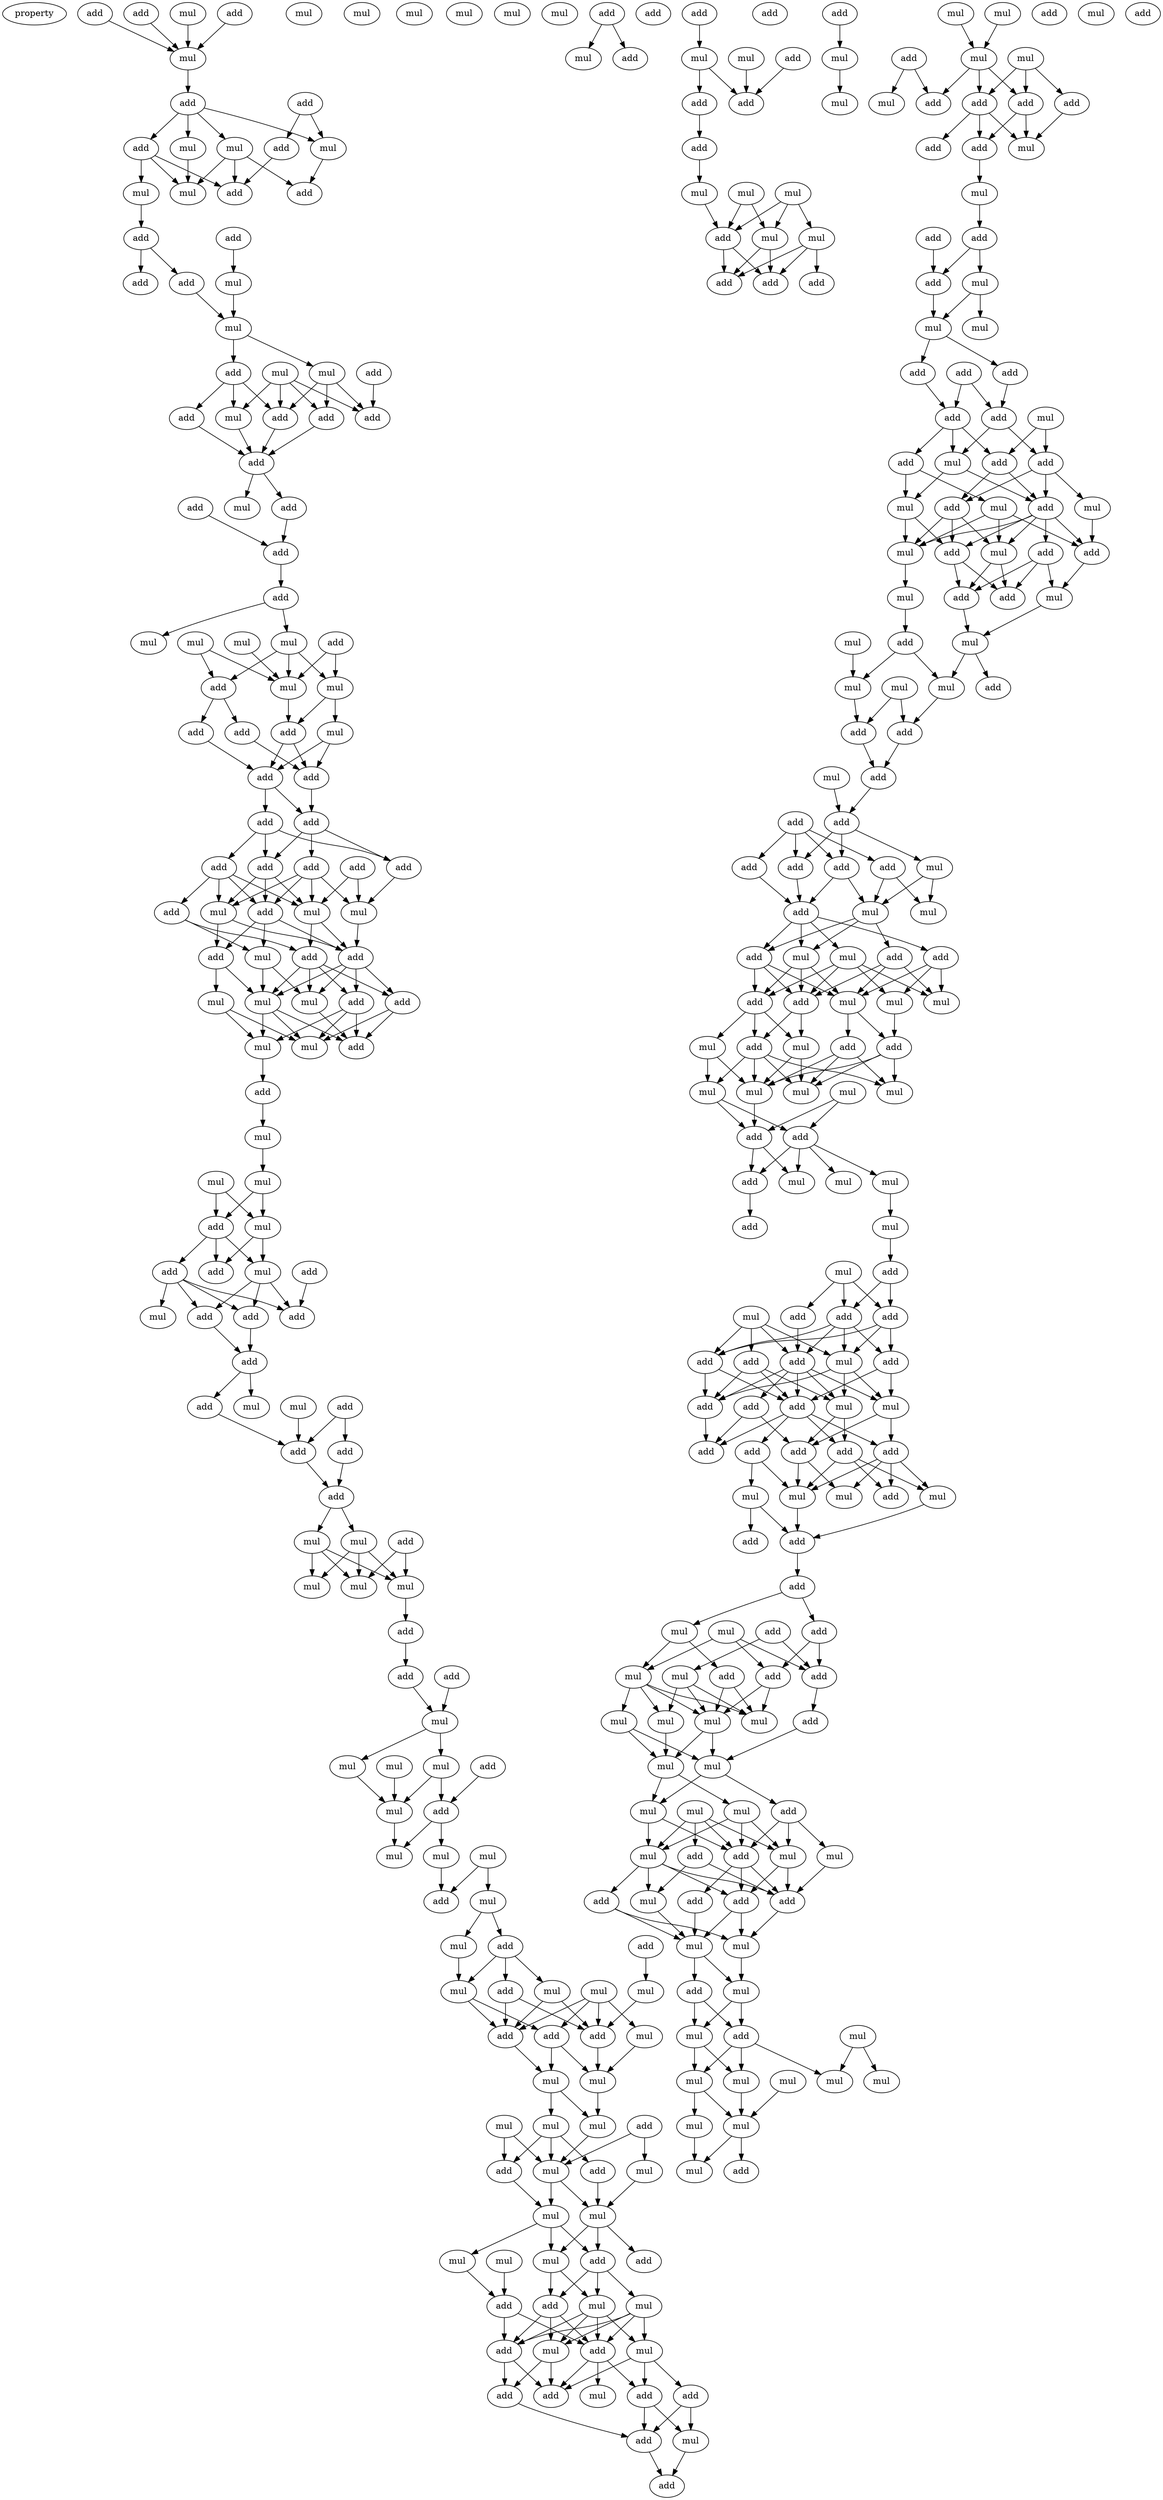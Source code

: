 digraph {
    node [fontcolor=black]
    property [mul=2,lf=1.5]
    0 [ label = add ];
    1 [ label = add ];
    2 [ label = mul ];
    3 [ label = add ];
    4 [ label = mul ];
    5 [ label = add ];
    6 [ label = add ];
    7 [ label = mul ];
    8 [ label = add ];
    9 [ label = mul ];
    10 [ label = add ];
    11 [ label = mul ];
    12 [ label = add ];
    13 [ label = mul ];
    14 [ label = mul ];
    15 [ label = add ];
    16 [ label = add ];
    17 [ label = add ];
    18 [ label = add ];
    19 [ label = add ];
    20 [ label = mul ];
    21 [ label = mul ];
    22 [ label = mul ];
    23 [ label = add ];
    24 [ label = mul ];
    25 [ label = add ];
    26 [ label = add ];
    27 [ label = add ];
    28 [ label = add ];
    29 [ label = add ];
    30 [ label = mul ];
    31 [ label = add ];
    32 [ label = mul ];
    33 [ label = add ];
    34 [ label = mul ];
    35 [ label = mul ];
    36 [ label = add ];
    37 [ label = add ];
    38 [ label = add ];
    39 [ label = add ];
    40 [ label = mul ];
    41 [ label = mul ];
    42 [ label = mul ];
    43 [ label = mul ];
    44 [ label = mul ];
    45 [ label = mul ];
    46 [ label = add ];
    47 [ label = add ];
    48 [ label = mul ];
    49 [ label = add ];
    50 [ label = add ];
    51 [ label = add ];
    52 [ label = add ];
    53 [ label = add ];
    54 [ label = add ];
    55 [ label = add ];
    56 [ label = add ];
    57 [ label = add ];
    58 [ label = add ];
    59 [ label = add ];
    60 [ label = mul ];
    61 [ label = mul ];
    62 [ label = add ];
    63 [ label = add ];
    64 [ label = mul ];
    65 [ label = add ];
    66 [ label = mul ];
    67 [ label = add ];
    68 [ label = add ];
    69 [ label = mul ];
    70 [ label = add ];
    71 [ label = add ];
    72 [ label = mul ];
    73 [ label = mul ];
    74 [ label = mul ];
    75 [ label = add ];
    76 [ label = mul ];
    77 [ label = add ];
    78 [ label = mul ];
    79 [ label = mul ];
    80 [ label = mul ];
    81 [ label = mul ];
    82 [ label = add ];
    83 [ label = mul ];
    84 [ label = mul ];
    85 [ label = add ];
    86 [ label = add ];
    87 [ label = add ];
    88 [ label = add ];
    89 [ label = add ];
    90 [ label = mul ];
    91 [ label = add ];
    92 [ label = add ];
    93 [ label = add ];
    94 [ label = mul ];
    95 [ label = mul ];
    96 [ label = mul ];
    97 [ label = add ];
    98 [ label = add ];
    99 [ label = add ];
    100 [ label = add ];
    101 [ label = mul ];
    102 [ label = add ];
    103 [ label = mul ];
    104 [ label = mul ];
    105 [ label = mul ];
    106 [ label = mul ];
    107 [ label = add ];
    108 [ label = add ];
    109 [ label = mul ];
    110 [ label = add ];
    111 [ label = mul ];
    112 [ label = mul ];
    113 [ label = add ];
    114 [ label = mul ];
    115 [ label = mul ];
    116 [ label = mul ];
    117 [ label = add ];
    118 [ label = mul ];
    119 [ label = mul ];
    120 [ label = mul ];
    121 [ label = add ];
    122 [ label = mul ];
    123 [ label = add ];
    124 [ label = add ];
    125 [ label = mul ];
    126 [ label = mul ];
    127 [ label = mul ];
    128 [ label = mul ];
    129 [ label = add ];
    130 [ label = mul ];
    131 [ label = mul ];
    132 [ label = add ];
    133 [ label = add ];
    134 [ label = add ];
    135 [ label = mul ];
    136 [ label = mul ];
    137 [ label = mul ];
    138 [ label = add ];
    139 [ label = mul ];
    140 [ label = mul ];
    141 [ label = add ];
    142 [ label = mul ];
    143 [ label = mul ];
    144 [ label = add ];
    145 [ label = mul ];
    146 [ label = mul ];
    147 [ label = mul ];
    148 [ label = add ];
    149 [ label = add ];
    150 [ label = mul ];
    151 [ label = mul ];
    152 [ label = add ];
    153 [ label = mul ];
    154 [ label = mul ];
    155 [ label = add ];
    156 [ label = add ];
    157 [ label = mul ];
    158 [ label = mul ];
    159 [ label = add ];
    160 [ label = add ];
    161 [ label = add ];
    162 [ label = add ];
    163 [ label = mul ];
    164 [ label = add ];
    165 [ label = mul ];
    166 [ label = add ];
    167 [ label = add ];
    168 [ label = mul ];
    169 [ label = add ];
    170 [ label = add ];
    171 [ label = mul ];
    172 [ label = add ];
    173 [ label = add ];
    174 [ label = add ];
    175 [ label = mul ];
    176 [ label = mul ];
    177 [ label = add ];
    178 [ label = add ];
    179 [ label = add ];
    180 [ label = mul ];
    181 [ label = mul ];
    182 [ label = mul ];
    183 [ label = add ];
    184 [ label = mul ];
    185 [ label = add ];
    186 [ label = mul ];
    187 [ label = add ];
    188 [ label = add ];
    189 [ label = add ];
    190 [ label = add ];
    191 [ label = mul ];
    192 [ label = mul ];
    193 [ label = mul ];
    194 [ label = mul ];
    195 [ label = mul ];
    196 [ label = add ];
    197 [ label = mul ];
    198 [ label = add ];
    199 [ label = add ];
    200 [ label = add ];
    201 [ label = mul ];
    202 [ label = add ];
    203 [ label = mul ];
    204 [ label = add ];
    205 [ label = add ];
    206 [ label = mul ];
    207 [ label = add ];
    208 [ label = add ];
    209 [ label = add ];
    210 [ label = add ];
    211 [ label = mul ];
    212 [ label = mul ];
    213 [ label = mul ];
    214 [ label = add ];
    215 [ label = add ];
    216 [ label = add ];
    217 [ label = mul ];
    218 [ label = add ];
    219 [ label = add ];
    220 [ label = add ];
    221 [ label = mul ];
    222 [ label = add ];
    223 [ label = add ];
    224 [ label = mul ];
    225 [ label = mul ];
    226 [ label = add ];
    227 [ label = add ];
    228 [ label = mul ];
    229 [ label = add ];
    230 [ label = mul ];
    231 [ label = add ];
    232 [ label = mul ];
    233 [ label = add ];
    234 [ label = mul ];
    235 [ label = add ];
    236 [ label = add ];
    237 [ label = mul ];
    238 [ label = mul ];
    239 [ label = mul ];
    240 [ label = add ];
    241 [ label = add ];
    242 [ label = mul ];
    243 [ label = mul ];
    244 [ label = mul ];
    245 [ label = add ];
    246 [ label = add ];
    247 [ label = mul ];
    248 [ label = add ];
    249 [ label = add ];
    250 [ label = add ];
    251 [ label = add ];
    252 [ label = add ];
    253 [ label = add ];
    254 [ label = mul ];
    255 [ label = add ];
    256 [ label = mul ];
    257 [ label = add ];
    258 [ label = mul ];
    259 [ label = add ];
    260 [ label = add ];
    261 [ label = mul ];
    262 [ label = add ];
    263 [ label = mul ];
    264 [ label = add ];
    265 [ label = mul ];
    266 [ label = add ];
    267 [ label = mul ];
    268 [ label = mul ];
    269 [ label = add ];
    270 [ label = mul ];
    271 [ label = add ];
    272 [ label = mul ];
    273 [ label = add ];
    274 [ label = mul ];
    275 [ label = mul ];
    276 [ label = mul ];
    277 [ label = mul ];
    278 [ label = mul ];
    279 [ label = add ];
    280 [ label = add ];
    281 [ label = add ];
    282 [ label = mul ];
    283 [ label = mul ];
    284 [ label = mul ];
    285 [ label = mul ];
    286 [ label = add ];
    287 [ label = mul ];
    288 [ label = add ];
    289 [ label = add ];
    290 [ label = mul ];
    291 [ label = add ];
    292 [ label = mul ];
    293 [ label = add ];
    294 [ label = add ];
    295 [ label = mul ];
    296 [ label = add ];
    297 [ label = add ];
    298 [ label = add ];
    299 [ label = add ];
    300 [ label = add ];
    301 [ label = mul ];
    302 [ label = mul ];
    303 [ label = add ];
    304 [ label = add ];
    305 [ label = add ];
    306 [ label = add ];
    307 [ label = add ];
    308 [ label = add ];
    309 [ label = add ];
    310 [ label = mul ];
    311 [ label = mul ];
    312 [ label = mul ];
    313 [ label = add ];
    314 [ label = mul ];
    315 [ label = add ];
    316 [ label = add ];
    317 [ label = add ];
    318 [ label = add ];
    319 [ label = mul ];
    320 [ label = mul ];
    321 [ label = add ];
    322 [ label = mul ];
    323 [ label = add ];
    324 [ label = add ];
    325 [ label = mul ];
    326 [ label = add ];
    327 [ label = add ];
    328 [ label = mul ];
    329 [ label = mul ];
    330 [ label = mul ];
    331 [ label = mul ];
    332 [ label = mul ];
    333 [ label = mul ];
    334 [ label = mul ];
    335 [ label = mul ];
    336 [ label = add ];
    337 [ label = mul ];
    338 [ label = mul ];
    339 [ label = add ];
    340 [ label = mul ];
    341 [ label = add ];
    342 [ label = mul ];
    343 [ label = add ];
    344 [ label = mul ];
    345 [ label = add ];
    346 [ label = add ];
    347 [ label = add ];
    348 [ label = mul ];
    349 [ label = mul ];
    350 [ label = mul ];
    351 [ label = add ];
    352 [ label = mul ];
    353 [ label = mul ];
    354 [ label = add ];
    355 [ label = mul ];
    356 [ label = mul ];
    357 [ label = mul ];
    358 [ label = mul ];
    359 [ label = mul ];
    360 [ label = mul ];
    361 [ label = mul ];
    362 [ label = mul ];
    363 [ label = add ];
    0 -> 4 [ name = 0 ];
    1 -> 4 [ name = 1 ];
    2 -> 4 [ name = 2 ];
    3 -> 4 [ name = 3 ];
    4 -> 6 [ name = 4 ];
    5 -> 10 [ name = 5 ];
    5 -> 11 [ name = 6 ];
    6 -> 7 [ name = 7 ];
    6 -> 8 [ name = 8 ];
    6 -> 9 [ name = 9 ];
    6 -> 11 [ name = 10 ];
    7 -> 12 [ name = 11 ];
    7 -> 14 [ name = 12 ];
    7 -> 15 [ name = 13 ];
    8 -> 12 [ name = 14 ];
    8 -> 13 [ name = 15 ];
    8 -> 14 [ name = 16 ];
    9 -> 14 [ name = 17 ];
    10 -> 12 [ name = 18 ];
    11 -> 15 [ name = 19 ];
    13 -> 16 [ name = 20 ];
    16 -> 18 [ name = 21 ];
    16 -> 19 [ name = 22 ];
    17 -> 20 [ name = 23 ];
    18 -> 21 [ name = 24 ];
    20 -> 21 [ name = 25 ];
    21 -> 23 [ name = 26 ];
    21 -> 24 [ name = 27 ];
    22 -> 26 [ name = 28 ];
    22 -> 28 [ name = 29 ];
    22 -> 29 [ name = 30 ];
    22 -> 30 [ name = 31 ];
    23 -> 26 [ name = 32 ];
    23 -> 27 [ name = 33 ];
    23 -> 30 [ name = 34 ];
    24 -> 26 [ name = 35 ];
    24 -> 28 [ name = 36 ];
    24 -> 29 [ name = 37 ];
    25 -> 28 [ name = 38 ];
    26 -> 31 [ name = 39 ];
    27 -> 31 [ name = 40 ];
    29 -> 31 [ name = 41 ];
    30 -> 31 [ name = 42 ];
    31 -> 32 [ name = 43 ];
    31 -> 33 [ name = 44 ];
    33 -> 37 [ name = 45 ];
    36 -> 37 [ name = 46 ];
    37 -> 38 [ name = 47 ];
    38 -> 40 [ name = 48 ];
    38 -> 42 [ name = 49 ];
    39 -> 44 [ name = 50 ];
    39 -> 45 [ name = 51 ];
    40 -> 44 [ name = 52 ];
    40 -> 45 [ name = 53 ];
    40 -> 46 [ name = 54 ];
    41 -> 44 [ name = 55 ];
    43 -> 44 [ name = 56 ];
    43 -> 46 [ name = 57 ];
    44 -> 47 [ name = 58 ];
    45 -> 47 [ name = 59 ];
    45 -> 48 [ name = 60 ];
    46 -> 49 [ name = 61 ];
    46 -> 50 [ name = 62 ];
    47 -> 51 [ name = 63 ];
    47 -> 52 [ name = 64 ];
    48 -> 51 [ name = 65 ];
    48 -> 52 [ name = 66 ];
    49 -> 52 [ name = 67 ];
    50 -> 51 [ name = 68 ];
    51 -> 53 [ name = 69 ];
    52 -> 53 [ name = 70 ];
    52 -> 54 [ name = 71 ];
    53 -> 55 [ name = 72 ];
    53 -> 56 [ name = 73 ];
    53 -> 58 [ name = 74 ];
    54 -> 55 [ name = 75 ];
    54 -> 57 [ name = 76 ];
    54 -> 58 [ name = 77 ];
    55 -> 60 [ name = 78 ];
    56 -> 60 [ name = 79 ];
    56 -> 61 [ name = 80 ];
    56 -> 62 [ name = 81 ];
    56 -> 64 [ name = 82 ];
    57 -> 61 [ name = 83 ];
    57 -> 62 [ name = 84 ];
    57 -> 63 [ name = 85 ];
    57 -> 64 [ name = 86 ];
    58 -> 61 [ name = 87 ];
    58 -> 62 [ name = 88 ];
    58 -> 64 [ name = 89 ];
    59 -> 60 [ name = 90 ];
    59 -> 61 [ name = 91 ];
    60 -> 68 [ name = 92 ];
    61 -> 65 [ name = 93 ];
    61 -> 68 [ name = 94 ];
    62 -> 66 [ name = 95 ];
    62 -> 67 [ name = 96 ];
    62 -> 68 [ name = 97 ];
    63 -> 65 [ name = 98 ];
    63 -> 66 [ name = 99 ];
    64 -> 67 [ name = 100 ];
    64 -> 68 [ name = 101 ];
    65 -> 69 [ name = 102 ];
    65 -> 70 [ name = 103 ];
    65 -> 71 [ name = 104 ];
    65 -> 72 [ name = 105 ];
    66 -> 69 [ name = 106 ];
    66 -> 72 [ name = 107 ];
    67 -> 72 [ name = 108 ];
    67 -> 73 [ name = 109 ];
    68 -> 69 [ name = 110 ];
    68 -> 70 [ name = 111 ];
    68 -> 71 [ name = 112 ];
    68 -> 72 [ name = 113 ];
    69 -> 75 [ name = 114 ];
    70 -> 74 [ name = 115 ];
    70 -> 75 [ name = 116 ];
    70 -> 76 [ name = 117 ];
    71 -> 74 [ name = 118 ];
    71 -> 75 [ name = 119 ];
    72 -> 74 [ name = 120 ];
    72 -> 75 [ name = 121 ];
    72 -> 76 [ name = 122 ];
    73 -> 74 [ name = 123 ];
    73 -> 76 [ name = 124 ];
    76 -> 77 [ name = 125 ];
    77 -> 78 [ name = 126 ];
    78 -> 80 [ name = 127 ];
    80 -> 82 [ name = 128 ];
    80 -> 83 [ name = 129 ];
    81 -> 82 [ name = 130 ];
    81 -> 83 [ name = 131 ];
    82 -> 84 [ name = 132 ];
    82 -> 85 [ name = 133 ];
    82 -> 87 [ name = 134 ];
    83 -> 84 [ name = 135 ];
    83 -> 87 [ name = 136 ];
    84 -> 88 [ name = 137 ];
    84 -> 89 [ name = 138 ];
    84 -> 91 [ name = 139 ];
    85 -> 88 [ name = 140 ];
    85 -> 89 [ name = 141 ];
    85 -> 90 [ name = 142 ];
    85 -> 91 [ name = 143 ];
    86 -> 88 [ name = 144 ];
    89 -> 92 [ name = 145 ];
    91 -> 92 [ name = 146 ];
    92 -> 93 [ name = 147 ];
    92 -> 94 [ name = 148 ];
    93 -> 99 [ name = 149 ];
    95 -> 99 [ name = 150 ];
    97 -> 98 [ name = 151 ];
    97 -> 99 [ name = 152 ];
    98 -> 100 [ name = 153 ];
    99 -> 100 [ name = 154 ];
    100 -> 101 [ name = 155 ];
    100 -> 103 [ name = 156 ];
    101 -> 104 [ name = 157 ];
    101 -> 105 [ name = 158 ];
    101 -> 106 [ name = 159 ];
    102 -> 104 [ name = 160 ];
    102 -> 106 [ name = 161 ];
    103 -> 104 [ name = 162 ];
    103 -> 105 [ name = 163 ];
    103 -> 106 [ name = 164 ];
    106 -> 107 [ name = 165 ];
    107 -> 108 [ name = 166 ];
    108 -> 111 [ name = 167 ];
    110 -> 111 [ name = 168 ];
    111 -> 114 [ name = 169 ];
    111 -> 115 [ name = 170 ];
    112 -> 116 [ name = 171 ];
    113 -> 117 [ name = 172 ];
    114 -> 116 [ name = 173 ];
    114 -> 117 [ name = 174 ];
    115 -> 116 [ name = 175 ];
    116 -> 119 [ name = 176 ];
    117 -> 118 [ name = 177 ];
    117 -> 119 [ name = 178 ];
    118 -> 121 [ name = 179 ];
    120 -> 121 [ name = 180 ];
    120 -> 122 [ name = 181 ];
    122 -> 124 [ name = 182 ];
    122 -> 125 [ name = 183 ];
    123 -> 127 [ name = 184 ];
    124 -> 126 [ name = 185 ];
    124 -> 129 [ name = 186 ];
    124 -> 130 [ name = 187 ];
    125 -> 126 [ name = 188 ];
    126 -> 132 [ name = 189 ];
    126 -> 134 [ name = 190 ];
    127 -> 133 [ name = 191 ];
    128 -> 131 [ name = 192 ];
    128 -> 132 [ name = 193 ];
    128 -> 133 [ name = 194 ];
    128 -> 134 [ name = 195 ];
    129 -> 133 [ name = 196 ];
    129 -> 134 [ name = 197 ];
    130 -> 133 [ name = 198 ];
    130 -> 134 [ name = 199 ];
    131 -> 136 [ name = 200 ];
    132 -> 135 [ name = 201 ];
    132 -> 136 [ name = 202 ];
    133 -> 136 [ name = 203 ];
    134 -> 135 [ name = 204 ];
    135 -> 137 [ name = 205 ];
    135 -> 140 [ name = 206 ];
    136 -> 140 [ name = 207 ];
    137 -> 141 [ name = 208 ];
    137 -> 143 [ name = 209 ];
    137 -> 144 [ name = 210 ];
    138 -> 142 [ name = 211 ];
    138 -> 143 [ name = 212 ];
    139 -> 141 [ name = 213 ];
    139 -> 143 [ name = 214 ];
    140 -> 143 [ name = 215 ];
    141 -> 145 [ name = 216 ];
    142 -> 146 [ name = 217 ];
    143 -> 145 [ name = 218 ];
    143 -> 146 [ name = 219 ];
    144 -> 146 [ name = 220 ];
    145 -> 149 [ name = 221 ];
    145 -> 150 [ name = 222 ];
    145 -> 151 [ name = 223 ];
    146 -> 148 [ name = 224 ];
    146 -> 149 [ name = 225 ];
    146 -> 150 [ name = 226 ];
    147 -> 155 [ name = 227 ];
    149 -> 152 [ name = 228 ];
    149 -> 153 [ name = 229 ];
    149 -> 154 [ name = 230 ];
    150 -> 152 [ name = 231 ];
    150 -> 154 [ name = 232 ];
    151 -> 155 [ name = 233 ];
    152 -> 156 [ name = 234 ];
    152 -> 158 [ name = 235 ];
    152 -> 159 [ name = 236 ];
    153 -> 156 [ name = 237 ];
    153 -> 157 [ name = 238 ];
    153 -> 158 [ name = 239 ];
    153 -> 159 [ name = 240 ];
    154 -> 156 [ name = 241 ];
    154 -> 157 [ name = 242 ];
    154 -> 158 [ name = 243 ];
    154 -> 159 [ name = 244 ];
    155 -> 156 [ name = 245 ];
    155 -> 159 [ name = 246 ];
    156 -> 160 [ name = 247 ];
    156 -> 163 [ name = 248 ];
    156 -> 164 [ name = 249 ];
    157 -> 160 [ name = 250 ];
    157 -> 161 [ name = 251 ];
    157 -> 164 [ name = 252 ];
    158 -> 162 [ name = 253 ];
    158 -> 164 [ name = 254 ];
    159 -> 162 [ name = 255 ];
    159 -> 164 [ name = 256 ];
    160 -> 165 [ name = 257 ];
    160 -> 166 [ name = 258 ];
    161 -> 165 [ name = 259 ];
    161 -> 166 [ name = 260 ];
    162 -> 166 [ name = 261 ];
    165 -> 167 [ name = 262 ];
    166 -> 167 [ name = 263 ];
    169 -> 171 [ name = 264 ];
    169 -> 172 [ name = 265 ];
    173 -> 176 [ name = 266 ];
    174 -> 178 [ name = 267 ];
    175 -> 178 [ name = 268 ];
    176 -> 177 [ name = 269 ];
    176 -> 178 [ name = 270 ];
    177 -> 179 [ name = 271 ];
    179 -> 180 [ name = 272 ];
    180 -> 185 [ name = 273 ];
    181 -> 184 [ name = 274 ];
    181 -> 185 [ name = 275 ];
    181 -> 186 [ name = 276 ];
    182 -> 184 [ name = 277 ];
    182 -> 185 [ name = 278 ];
    184 -> 188 [ name = 279 ];
    184 -> 189 [ name = 280 ];
    185 -> 188 [ name = 281 ];
    185 -> 189 [ name = 282 ];
    186 -> 187 [ name = 283 ];
    186 -> 188 [ name = 284 ];
    186 -> 189 [ name = 285 ];
    190 -> 191 [ name = 286 ];
    191 -> 192 [ name = 287 ];
    193 -> 195 [ name = 288 ];
    194 -> 195 [ name = 289 ];
    195 -> 198 [ name = 290 ];
    195 -> 199 [ name = 291 ];
    195 -> 200 [ name = 292 ];
    196 -> 198 [ name = 293 ];
    196 -> 201 [ name = 294 ];
    197 -> 199 [ name = 295 ];
    197 -> 200 [ name = 296 ];
    197 -> 202 [ name = 297 ];
    199 -> 203 [ name = 298 ];
    199 -> 205 [ name = 299 ];
    200 -> 203 [ name = 300 ];
    200 -> 204 [ name = 301 ];
    200 -> 205 [ name = 302 ];
    202 -> 203 [ name = 303 ];
    205 -> 206 [ name = 304 ];
    206 -> 209 [ name = 305 ];
    208 -> 210 [ name = 306 ];
    209 -> 210 [ name = 307 ];
    209 -> 211 [ name = 308 ];
    210 -> 213 [ name = 309 ];
    211 -> 212 [ name = 310 ];
    211 -> 213 [ name = 311 ];
    213 -> 214 [ name = 312 ];
    213 -> 216 [ name = 313 ];
    214 -> 218 [ name = 314 ];
    215 -> 218 [ name = 315 ];
    215 -> 219 [ name = 316 ];
    216 -> 219 [ name = 317 ];
    217 -> 222 [ name = 318 ];
    217 -> 223 [ name = 319 ];
    218 -> 221 [ name = 320 ];
    218 -> 222 [ name = 321 ];
    219 -> 220 [ name = 322 ];
    219 -> 221 [ name = 323 ];
    219 -> 223 [ name = 324 ];
    220 -> 224 [ name = 325 ];
    220 -> 228 [ name = 326 ];
    221 -> 224 [ name = 327 ];
    221 -> 226 [ name = 328 ];
    222 -> 225 [ name = 329 ];
    222 -> 226 [ name = 330 ];
    222 -> 227 [ name = 331 ];
    223 -> 226 [ name = 332 ];
    223 -> 227 [ name = 333 ];
    224 -> 231 [ name = 334 ];
    224 -> 232 [ name = 335 ];
    225 -> 233 [ name = 336 ];
    226 -> 229 [ name = 337 ];
    226 -> 230 [ name = 338 ];
    226 -> 231 [ name = 339 ];
    226 -> 232 [ name = 340 ];
    226 -> 233 [ name = 341 ];
    227 -> 230 [ name = 342 ];
    227 -> 231 [ name = 343 ];
    227 -> 232 [ name = 344 ];
    228 -> 230 [ name = 345 ];
    228 -> 232 [ name = 346 ];
    228 -> 233 [ name = 347 ];
    229 -> 235 [ name = 348 ];
    229 -> 236 [ name = 349 ];
    229 -> 237 [ name = 350 ];
    230 -> 235 [ name = 351 ];
    230 -> 236 [ name = 352 ];
    231 -> 235 [ name = 353 ];
    231 -> 236 [ name = 354 ];
    232 -> 234 [ name = 355 ];
    233 -> 237 [ name = 356 ];
    234 -> 240 [ name = 357 ];
    235 -> 238 [ name = 358 ];
    237 -> 238 [ name = 359 ];
    238 -> 241 [ name = 360 ];
    238 -> 244 [ name = 361 ];
    239 -> 243 [ name = 362 ];
    240 -> 243 [ name = 363 ];
    240 -> 244 [ name = 364 ];
    242 -> 245 [ name = 365 ];
    242 -> 246 [ name = 366 ];
    243 -> 245 [ name = 367 ];
    244 -> 246 [ name = 368 ];
    245 -> 248 [ name = 369 ];
    246 -> 248 [ name = 370 ];
    247 -> 249 [ name = 371 ];
    248 -> 249 [ name = 372 ];
    249 -> 251 [ name = 373 ];
    249 -> 252 [ name = 374 ];
    249 -> 254 [ name = 375 ];
    250 -> 251 [ name = 376 ];
    250 -> 252 [ name = 377 ];
    250 -> 253 [ name = 378 ];
    250 -> 255 [ name = 379 ];
    251 -> 257 [ name = 380 ];
    251 -> 258 [ name = 381 ];
    252 -> 257 [ name = 382 ];
    253 -> 257 [ name = 383 ];
    254 -> 256 [ name = 384 ];
    254 -> 258 [ name = 385 ];
    255 -> 256 [ name = 386 ];
    255 -> 258 [ name = 387 ];
    257 -> 259 [ name = 388 ];
    257 -> 261 [ name = 389 ];
    257 -> 262 [ name = 390 ];
    257 -> 263 [ name = 391 ];
    258 -> 259 [ name = 392 ];
    258 -> 260 [ name = 393 ];
    258 -> 261 [ name = 394 ];
    259 -> 264 [ name = 395 ];
    259 -> 266 [ name = 396 ];
    259 -> 267 [ name = 397 ];
    260 -> 266 [ name = 398 ];
    260 -> 267 [ name = 399 ];
    260 -> 268 [ name = 400 ];
    261 -> 264 [ name = 401 ];
    261 -> 266 [ name = 402 ];
    261 -> 267 [ name = 403 ];
    262 -> 265 [ name = 404 ];
    262 -> 267 [ name = 405 ];
    262 -> 268 [ name = 406 ];
    263 -> 264 [ name = 407 ];
    263 -> 265 [ name = 408 ];
    263 -> 266 [ name = 409 ];
    263 -> 268 [ name = 410 ];
    264 -> 269 [ name = 411 ];
    264 -> 270 [ name = 412 ];
    264 -> 272 [ name = 413 ];
    265 -> 273 [ name = 414 ];
    266 -> 269 [ name = 415 ];
    266 -> 272 [ name = 416 ];
    267 -> 271 [ name = 417 ];
    267 -> 273 [ name = 418 ];
    269 -> 274 [ name = 419 ];
    269 -> 275 [ name = 420 ];
    269 -> 276 [ name = 421 ];
    269 -> 277 [ name = 422 ];
    270 -> 275 [ name = 423 ];
    270 -> 277 [ name = 424 ];
    271 -> 274 [ name = 425 ];
    271 -> 276 [ name = 426 ];
    271 -> 277 [ name = 427 ];
    272 -> 276 [ name = 428 ];
    272 -> 277 [ name = 429 ];
    273 -> 274 [ name = 430 ];
    273 -> 276 [ name = 431 ];
    273 -> 277 [ name = 432 ];
    275 -> 279 [ name = 433 ];
    275 -> 280 [ name = 434 ];
    277 -> 280 [ name = 435 ];
    278 -> 279 [ name = 436 ];
    278 -> 280 [ name = 437 ];
    279 -> 281 [ name = 438 ];
    279 -> 282 [ name = 439 ];
    279 -> 283 [ name = 440 ];
    279 -> 284 [ name = 441 ];
    280 -> 281 [ name = 442 ];
    280 -> 282 [ name = 443 ];
    281 -> 286 [ name = 444 ];
    284 -> 285 [ name = 445 ];
    285 -> 289 [ name = 446 ];
    289 -> 291 [ name = 447 ];
    289 -> 294 [ name = 448 ];
    290 -> 291 [ name = 449 ];
    290 -> 293 [ name = 450 ];
    290 -> 294 [ name = 451 ];
    291 -> 295 [ name = 452 ];
    291 -> 297 [ name = 453 ];
    291 -> 298 [ name = 454 ];
    291 -> 299 [ name = 455 ];
    292 -> 295 [ name = 456 ];
    292 -> 296 [ name = 457 ];
    292 -> 297 [ name = 458 ];
    292 -> 299 [ name = 459 ];
    293 -> 297 [ name = 460 ];
    294 -> 295 [ name = 461 ];
    294 -> 298 [ name = 462 ];
    294 -> 299 [ name = 463 ];
    295 -> 300 [ name = 464 ];
    295 -> 301 [ name = 465 ];
    295 -> 302 [ name = 466 ];
    296 -> 300 [ name = 467 ];
    296 -> 301 [ name = 468 ];
    296 -> 303 [ name = 469 ];
    297 -> 300 [ name = 470 ];
    297 -> 301 [ name = 471 ];
    297 -> 302 [ name = 472 ];
    297 -> 303 [ name = 473 ];
    297 -> 304 [ name = 474 ];
    298 -> 302 [ name = 475 ];
    298 -> 303 [ name = 476 ];
    299 -> 300 [ name = 477 ];
    299 -> 303 [ name = 478 ];
    300 -> 308 [ name = 479 ];
    301 -> 307 [ name = 480 ];
    301 -> 309 [ name = 481 ];
    302 -> 306 [ name = 482 ];
    302 -> 307 [ name = 483 ];
    303 -> 305 [ name = 484 ];
    303 -> 306 [ name = 485 ];
    303 -> 308 [ name = 486 ];
    303 -> 309 [ name = 487 ];
    304 -> 307 [ name = 488 ];
    304 -> 308 [ name = 489 ];
    305 -> 310 [ name = 490 ];
    305 -> 311 [ name = 491 ];
    306 -> 310 [ name = 492 ];
    306 -> 312 [ name = 493 ];
    306 -> 313 [ name = 494 ];
    306 -> 314 [ name = 495 ];
    307 -> 310 [ name = 496 ];
    307 -> 312 [ name = 497 ];
    309 -> 310 [ name = 498 ];
    309 -> 313 [ name = 499 ];
    309 -> 314 [ name = 500 ];
    310 -> 316 [ name = 501 ];
    311 -> 315 [ name = 502 ];
    311 -> 316 [ name = 503 ];
    314 -> 316 [ name = 504 ];
    316 -> 317 [ name = 505 ];
    317 -> 319 [ name = 506 ];
    317 -> 321 [ name = 507 ];
    318 -> 324 [ name = 508 ];
    318 -> 325 [ name = 509 ];
    319 -> 322 [ name = 510 ];
    319 -> 326 [ name = 511 ];
    320 -> 322 [ name = 512 ];
    320 -> 323 [ name = 513 ];
    320 -> 324 [ name = 514 ];
    321 -> 323 [ name = 515 ];
    321 -> 324 [ name = 516 ];
    322 -> 328 [ name = 517 ];
    322 -> 329 [ name = 518 ];
    322 -> 330 [ name = 519 ];
    322 -> 331 [ name = 520 ];
    323 -> 328 [ name = 521 ];
    323 -> 331 [ name = 522 ];
    324 -> 327 [ name = 523 ];
    325 -> 328 [ name = 524 ];
    325 -> 330 [ name = 525 ];
    325 -> 331 [ name = 526 ];
    326 -> 328 [ name = 527 ];
    326 -> 331 [ name = 528 ];
    327 -> 332 [ name = 529 ];
    328 -> 332 [ name = 530 ];
    328 -> 333 [ name = 531 ];
    329 -> 332 [ name = 532 ];
    329 -> 333 [ name = 533 ];
    330 -> 333 [ name = 534 ];
    332 -> 336 [ name = 535 ];
    332 -> 337 [ name = 536 ];
    333 -> 334 [ name = 537 ];
    333 -> 337 [ name = 538 ];
    334 -> 338 [ name = 539 ];
    334 -> 339 [ name = 540 ];
    334 -> 342 [ name = 541 ];
    335 -> 338 [ name = 542 ];
    335 -> 339 [ name = 543 ];
    335 -> 341 [ name = 544 ];
    335 -> 342 [ name = 545 ];
    336 -> 339 [ name = 546 ];
    336 -> 340 [ name = 547 ];
    336 -> 342 [ name = 548 ];
    337 -> 338 [ name = 549 ];
    337 -> 339 [ name = 550 ];
    338 -> 344 [ name = 551 ];
    338 -> 345 [ name = 552 ];
    338 -> 346 [ name = 553 ];
    338 -> 347 [ name = 554 ];
    339 -> 343 [ name = 555 ];
    339 -> 345 [ name = 556 ];
    339 -> 346 [ name = 557 ];
    340 -> 345 [ name = 558 ];
    341 -> 344 [ name = 559 ];
    341 -> 345 [ name = 560 ];
    342 -> 345 [ name = 561 ];
    342 -> 346 [ name = 562 ];
    343 -> 349 [ name = 563 ];
    344 -> 349 [ name = 564 ];
    345 -> 348 [ name = 565 ];
    346 -> 348 [ name = 566 ];
    346 -> 349 [ name = 567 ];
    347 -> 348 [ name = 568 ];
    347 -> 349 [ name = 569 ];
    348 -> 350 [ name = 570 ];
    349 -> 350 [ name = 571 ];
    349 -> 351 [ name = 572 ];
    350 -> 353 [ name = 573 ];
    350 -> 354 [ name = 574 ];
    351 -> 353 [ name = 575 ];
    351 -> 354 [ name = 576 ];
    352 -> 357 [ name = 577 ];
    352 -> 359 [ name = 578 ];
    353 -> 355 [ name = 579 ];
    353 -> 358 [ name = 580 ];
    354 -> 355 [ name = 581 ];
    354 -> 357 [ name = 582 ];
    354 -> 358 [ name = 583 ];
    355 -> 360 [ name = 584 ];
    356 -> 360 [ name = 585 ];
    358 -> 360 [ name = 586 ];
    358 -> 361 [ name = 587 ];
    360 -> 362 [ name = 588 ];
    360 -> 363 [ name = 589 ];
    361 -> 362 [ name = 590 ];
}

